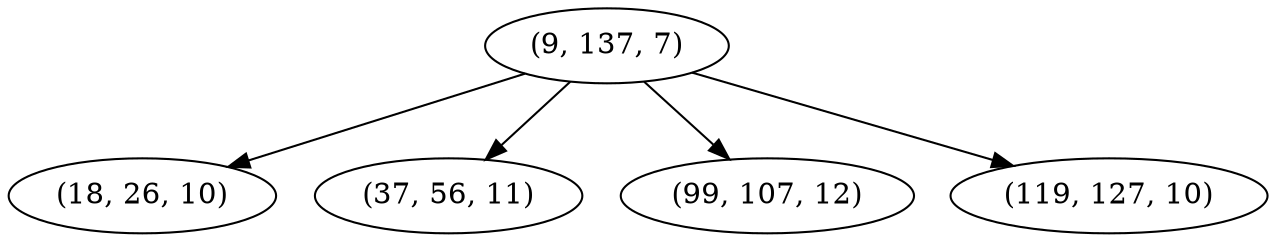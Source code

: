 digraph tree {
    "(9, 137, 7)";
    "(18, 26, 10)";
    "(37, 56, 11)";
    "(99, 107, 12)";
    "(119, 127, 10)";
    "(9, 137, 7)" -> "(18, 26, 10)";
    "(9, 137, 7)" -> "(37, 56, 11)";
    "(9, 137, 7)" -> "(99, 107, 12)";
    "(9, 137, 7)" -> "(119, 127, 10)";
}
